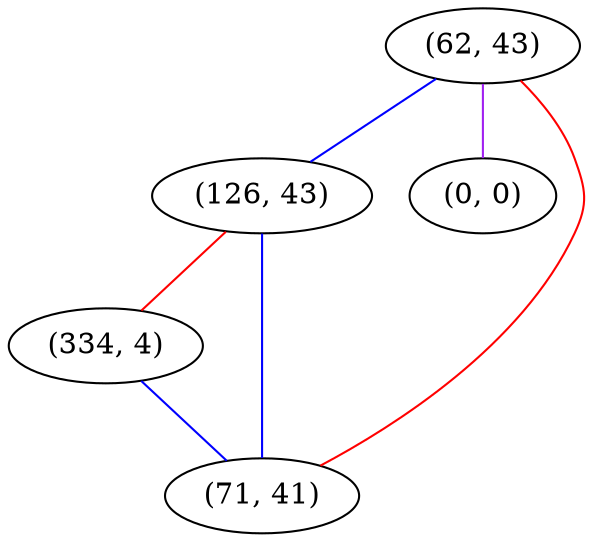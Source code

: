 graph "" {
"(62, 43)";
"(126, 43)";
"(0, 0)";
"(334, 4)";
"(71, 41)";
"(62, 43)" -- "(126, 43)"  [color=blue, key=0, weight=3];
"(62, 43)" -- "(0, 0)"  [color=purple, key=0, weight=4];
"(62, 43)" -- "(71, 41)"  [color=red, key=0, weight=1];
"(126, 43)" -- "(334, 4)"  [color=red, key=0, weight=1];
"(126, 43)" -- "(71, 41)"  [color=blue, key=0, weight=3];
"(334, 4)" -- "(71, 41)"  [color=blue, key=0, weight=3];
}
